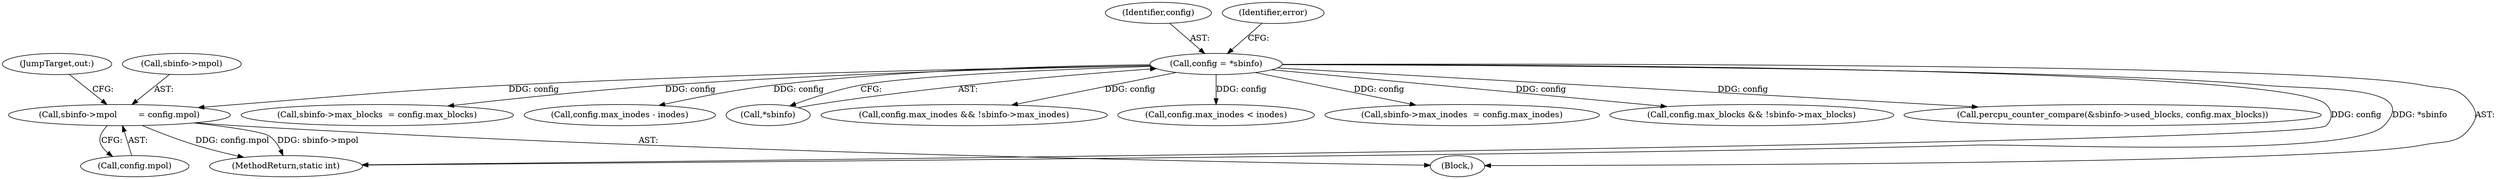 digraph "1_linux_5f00110f7273f9ff04ac69a5f85bb535a4fd0987@del" {
"1000214" [label="(Call,sbinfo->mpol        = config.mpol)"];
"1000113" [label="(Call,config = *sbinfo)"];
"1000187" [label="(Call,sbinfo->max_blocks  = config.max_blocks)"];
"1000229" [label="(MethodReturn,static int)"];
"1000221" [label="(JumpTarget,out:)"];
"1000215" [label="(Call,sbinfo->mpol)"];
"1000106" [label="(Block,)"];
"1000205" [label="(Call,config.max_inodes - inodes)"];
"1000115" [label="(Call,*sbinfo)"];
"1000113" [label="(Call,config = *sbinfo)"];
"1000214" [label="(Call,sbinfo->mpol        = config.mpol)"];
"1000175" [label="(Call,config.max_inodes && !sbinfo->max_inodes)"];
"1000158" [label="(Call,config.max_inodes < inodes)"];
"1000114" [label="(Identifier,config)"];
"1000120" [label="(Identifier,error)"];
"1000194" [label="(Call,sbinfo->max_inodes  = config.max_inodes)"];
"1000165" [label="(Call,config.max_blocks && !sbinfo->max_blocks)"];
"1000218" [label="(Call,config.mpol)"];
"1000147" [label="(Call,percpu_counter_compare(&sbinfo->used_blocks, config.max_blocks))"];
"1000214" -> "1000106"  [label="AST: "];
"1000214" -> "1000218"  [label="CFG: "];
"1000215" -> "1000214"  [label="AST: "];
"1000218" -> "1000214"  [label="AST: "];
"1000221" -> "1000214"  [label="CFG: "];
"1000214" -> "1000229"  [label="DDG: config.mpol"];
"1000214" -> "1000229"  [label="DDG: sbinfo->mpol"];
"1000113" -> "1000214"  [label="DDG: config"];
"1000113" -> "1000106"  [label="AST: "];
"1000113" -> "1000115"  [label="CFG: "];
"1000114" -> "1000113"  [label="AST: "];
"1000115" -> "1000113"  [label="AST: "];
"1000120" -> "1000113"  [label="CFG: "];
"1000113" -> "1000229"  [label="DDG: config"];
"1000113" -> "1000229"  [label="DDG: *sbinfo"];
"1000113" -> "1000147"  [label="DDG: config"];
"1000113" -> "1000158"  [label="DDG: config"];
"1000113" -> "1000165"  [label="DDG: config"];
"1000113" -> "1000175"  [label="DDG: config"];
"1000113" -> "1000187"  [label="DDG: config"];
"1000113" -> "1000194"  [label="DDG: config"];
"1000113" -> "1000205"  [label="DDG: config"];
}
